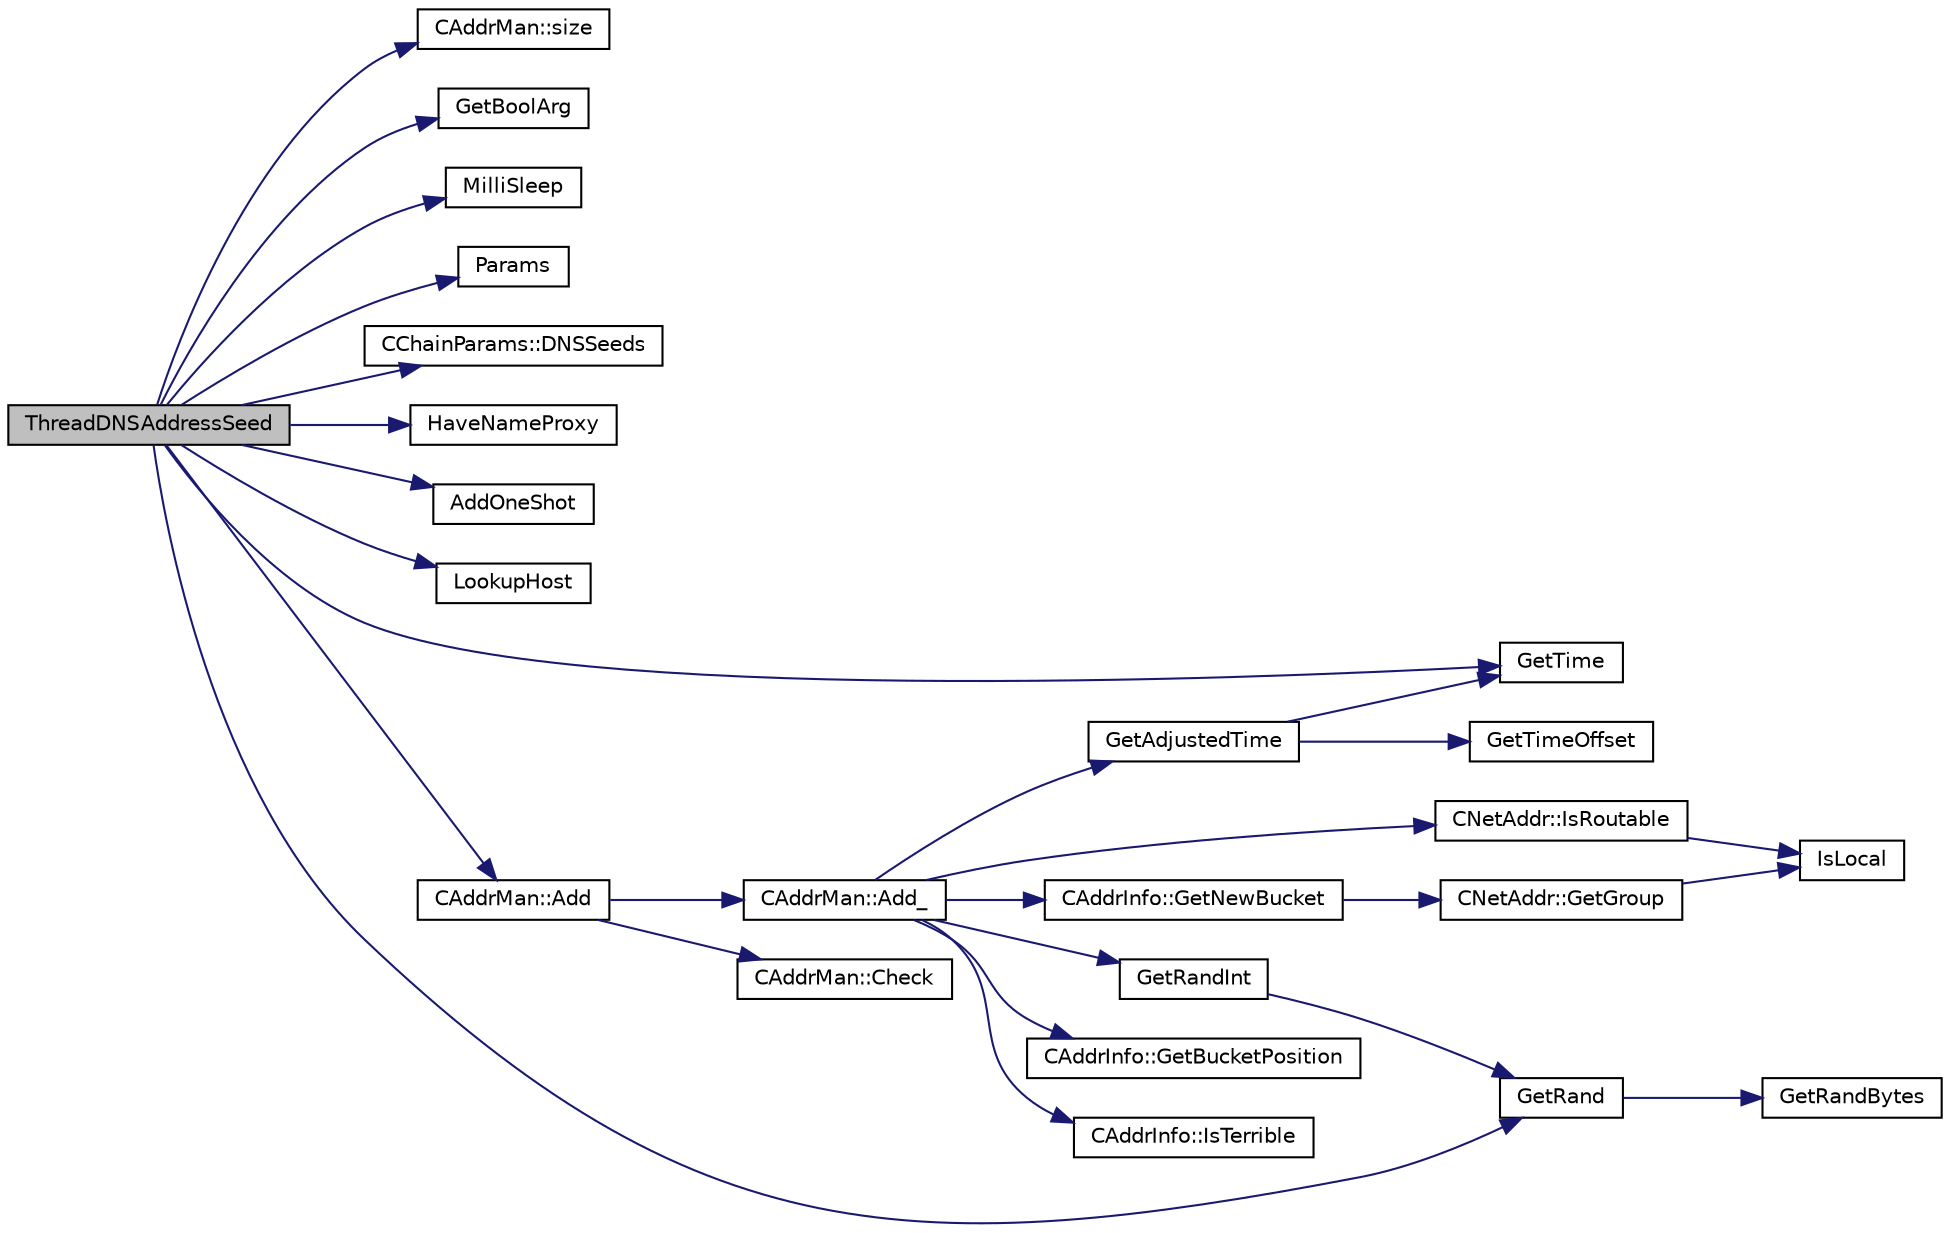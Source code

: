 digraph "ThreadDNSAddressSeed"
{
  edge [fontname="Helvetica",fontsize="10",labelfontname="Helvetica",labelfontsize="10"];
  node [fontname="Helvetica",fontsize="10",shape=record];
  rankdir="LR";
  Node386 [label="ThreadDNSAddressSeed",height=0.2,width=0.4,color="black", fillcolor="grey75", style="filled", fontcolor="black"];
  Node386 -> Node387 [color="midnightblue",fontsize="10",style="solid",fontname="Helvetica"];
  Node387 [label="CAddrMan::size",height=0.2,width=0.4,color="black", fillcolor="white", style="filled",URL="$class_c_addr_man.html#a15b8e72f55344b6fbd1bc1bda3cdc5bc",tooltip="Return the number of (unique) addresses in all tables. "];
  Node386 -> Node388 [color="midnightblue",fontsize="10",style="solid",fontname="Helvetica"];
  Node388 [label="GetBoolArg",height=0.2,width=0.4,color="black", fillcolor="white", style="filled",URL="$util_8cpp.html#a64d956f1dda7f9a80ab5d594532b906d",tooltip="Return boolean argument or default value. "];
  Node386 -> Node389 [color="midnightblue",fontsize="10",style="solid",fontname="Helvetica"];
  Node389 [label="MilliSleep",height=0.2,width=0.4,color="black", fillcolor="white", style="filled",URL="$utiltime_8cpp.html#ac635182d3e845eda4af4fa5ab31609da"];
  Node386 -> Node390 [color="midnightblue",fontsize="10",style="solid",fontname="Helvetica"];
  Node390 [label="Params",height=0.2,width=0.4,color="black", fillcolor="white", style="filled",URL="$chainparams_8cpp.html#ace5c5b706d71a324a417dd2db394fd4a",tooltip="Return the currently selected parameters. "];
  Node386 -> Node391 [color="midnightblue",fontsize="10",style="solid",fontname="Helvetica"];
  Node391 [label="CChainParams::DNSSeeds",height=0.2,width=0.4,color="black", fillcolor="white", style="filled",URL="$class_c_chain_params.html#a402b8df138b265619217ddf934bbc67a"];
  Node386 -> Node392 [color="midnightblue",fontsize="10",style="solid",fontname="Helvetica"];
  Node392 [label="HaveNameProxy",height=0.2,width=0.4,color="black", fillcolor="white", style="filled",URL="$netbase_8cpp.html#a4a0df7ebe15572508e61c38406e49732"];
  Node386 -> Node393 [color="midnightblue",fontsize="10",style="solid",fontname="Helvetica"];
  Node393 [label="AddOneShot",height=0.2,width=0.4,color="black", fillcolor="white", style="filled",URL="$net_8cpp.html#a5230a9dcbf8f7663e386b358f8d2fdc8"];
  Node386 -> Node394 [color="midnightblue",fontsize="10",style="solid",fontname="Helvetica"];
  Node394 [label="LookupHost",height=0.2,width=0.4,color="black", fillcolor="white", style="filled",URL="$netbase_8cpp.html#a3cdc8ba9f8d72752ff5cdd1e7407cdef"];
  Node386 -> Node395 [color="midnightblue",fontsize="10",style="solid",fontname="Helvetica"];
  Node395 [label="GetTime",height=0.2,width=0.4,color="black", fillcolor="white", style="filled",URL="$utiltime_8cpp.html#a46fac5fba8ba905b5f9acb364f5d8c6f",tooltip="For unit testing. "];
  Node386 -> Node396 [color="midnightblue",fontsize="10",style="solid",fontname="Helvetica"];
  Node396 [label="GetRand",height=0.2,width=0.4,color="black", fillcolor="white", style="filled",URL="$random_8cpp.html#a27d9149d522b1fa87d84e5e9ca902aef"];
  Node396 -> Node397 [color="midnightblue",fontsize="10",style="solid",fontname="Helvetica"];
  Node397 [label="GetRandBytes",height=0.2,width=0.4,color="black", fillcolor="white", style="filled",URL="$random_8cpp.html#ada0c29949c4d1ac0cc027d93c4771423",tooltip="Functions to gather random data via the OpenSSL PRNG. "];
  Node386 -> Node398 [color="midnightblue",fontsize="10",style="solid",fontname="Helvetica"];
  Node398 [label="CAddrMan::Add",height=0.2,width=0.4,color="black", fillcolor="white", style="filled",URL="$class_c_addr_man.html#a03fcc7109b5f014760dc50a81f68c5ec",tooltip="Add a single address. "];
  Node398 -> Node399 [color="midnightblue",fontsize="10",style="solid",fontname="Helvetica"];
  Node399 [label="CAddrMan::Check",height=0.2,width=0.4,color="black", fillcolor="white", style="filled",URL="$class_c_addr_man.html#a0c2677ae50ce0d680f0105b285d1f5d0",tooltip="Consistency check. "];
  Node398 -> Node400 [color="midnightblue",fontsize="10",style="solid",fontname="Helvetica"];
  Node400 [label="CAddrMan::Add_",height=0.2,width=0.4,color="black", fillcolor="white", style="filled",URL="$class_c_addr_man.html#a9dd6df8b1904548a86054d19d4a90724",tooltip="Add an entry to the \"new\" table. "];
  Node400 -> Node401 [color="midnightblue",fontsize="10",style="solid",fontname="Helvetica"];
  Node401 [label="CNetAddr::IsRoutable",height=0.2,width=0.4,color="black", fillcolor="white", style="filled",URL="$class_c_net_addr.html#a4e3b2fea2a6151c76684b3812df4a5c3"];
  Node401 -> Node402 [color="midnightblue",fontsize="10",style="solid",fontname="Helvetica"];
  Node402 [label="IsLocal",height=0.2,width=0.4,color="black", fillcolor="white", style="filled",URL="$net_8cpp.html#a16fa1bd4d34c4c29c90903fc3cdf7517",tooltip="check whether a given address is potentially local "];
  Node400 -> Node403 [color="midnightblue",fontsize="10",style="solid",fontname="Helvetica"];
  Node403 [label="GetAdjustedTime",height=0.2,width=0.4,color="black", fillcolor="white", style="filled",URL="$timedata_8cpp.html#a09f81b9c7650f898cf3cf305b87547e6"];
  Node403 -> Node395 [color="midnightblue",fontsize="10",style="solid",fontname="Helvetica"];
  Node403 -> Node404 [color="midnightblue",fontsize="10",style="solid",fontname="Helvetica"];
  Node404 [label="GetTimeOffset",height=0.2,width=0.4,color="black", fillcolor="white", style="filled",URL="$timedata_8cpp.html#a50ca5344c75631267633f15cfe5e983e",tooltip="\"Never go to sea with two chronometers; take one or three.\" Our three time sources are: ..."];
  Node400 -> Node405 [color="midnightblue",fontsize="10",style="solid",fontname="Helvetica"];
  Node405 [label="GetRandInt",height=0.2,width=0.4,color="black", fillcolor="white", style="filled",URL="$random_8cpp.html#a0e44e088732172da6662db2d5e37d4b2"];
  Node405 -> Node396 [color="midnightblue",fontsize="10",style="solid",fontname="Helvetica"];
  Node400 -> Node406 [color="midnightblue",fontsize="10",style="solid",fontname="Helvetica"];
  Node406 [label="CAddrInfo::GetNewBucket",height=0.2,width=0.4,color="black", fillcolor="white", style="filled",URL="$class_c_addr_info.html#ae4459cd7719834bbcf77874757c6875e",tooltip="Calculate in which \"new\" bucket this entry belongs, given a certain source. "];
  Node406 -> Node407 [color="midnightblue",fontsize="10",style="solid",fontname="Helvetica"];
  Node407 [label="CNetAddr::GetGroup",height=0.2,width=0.4,color="black", fillcolor="white", style="filled",URL="$class_c_net_addr.html#a6f8211515f809f6972ce327433d41458"];
  Node407 -> Node402 [color="midnightblue",fontsize="10",style="solid",fontname="Helvetica"];
  Node400 -> Node408 [color="midnightblue",fontsize="10",style="solid",fontname="Helvetica"];
  Node408 [label="CAddrInfo::GetBucketPosition",height=0.2,width=0.4,color="black", fillcolor="white", style="filled",URL="$class_c_addr_info.html#a3a133ffb3fbf67cbeb5f4bc683fa9126",tooltip="Calculate in which position of a bucket to store this entry. "];
  Node400 -> Node409 [color="midnightblue",fontsize="10",style="solid",fontname="Helvetica"];
  Node409 [label="CAddrInfo::IsTerrible",height=0.2,width=0.4,color="black", fillcolor="white", style="filled",URL="$class_c_addr_info.html#a600725db90b879aee92128a3409af8aa",tooltip="Determine whether the statistics about this entry are bad enough so that it can just be deleted..."];
}
